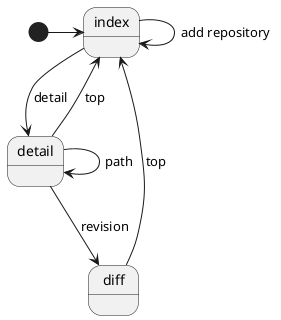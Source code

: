@startuml

[*] -> index
index --> index: add repository
index --> detail: detail

detail --> detail: path
detail --> index: top
detail --> diff: revision

diff --> index: top

@enduml
